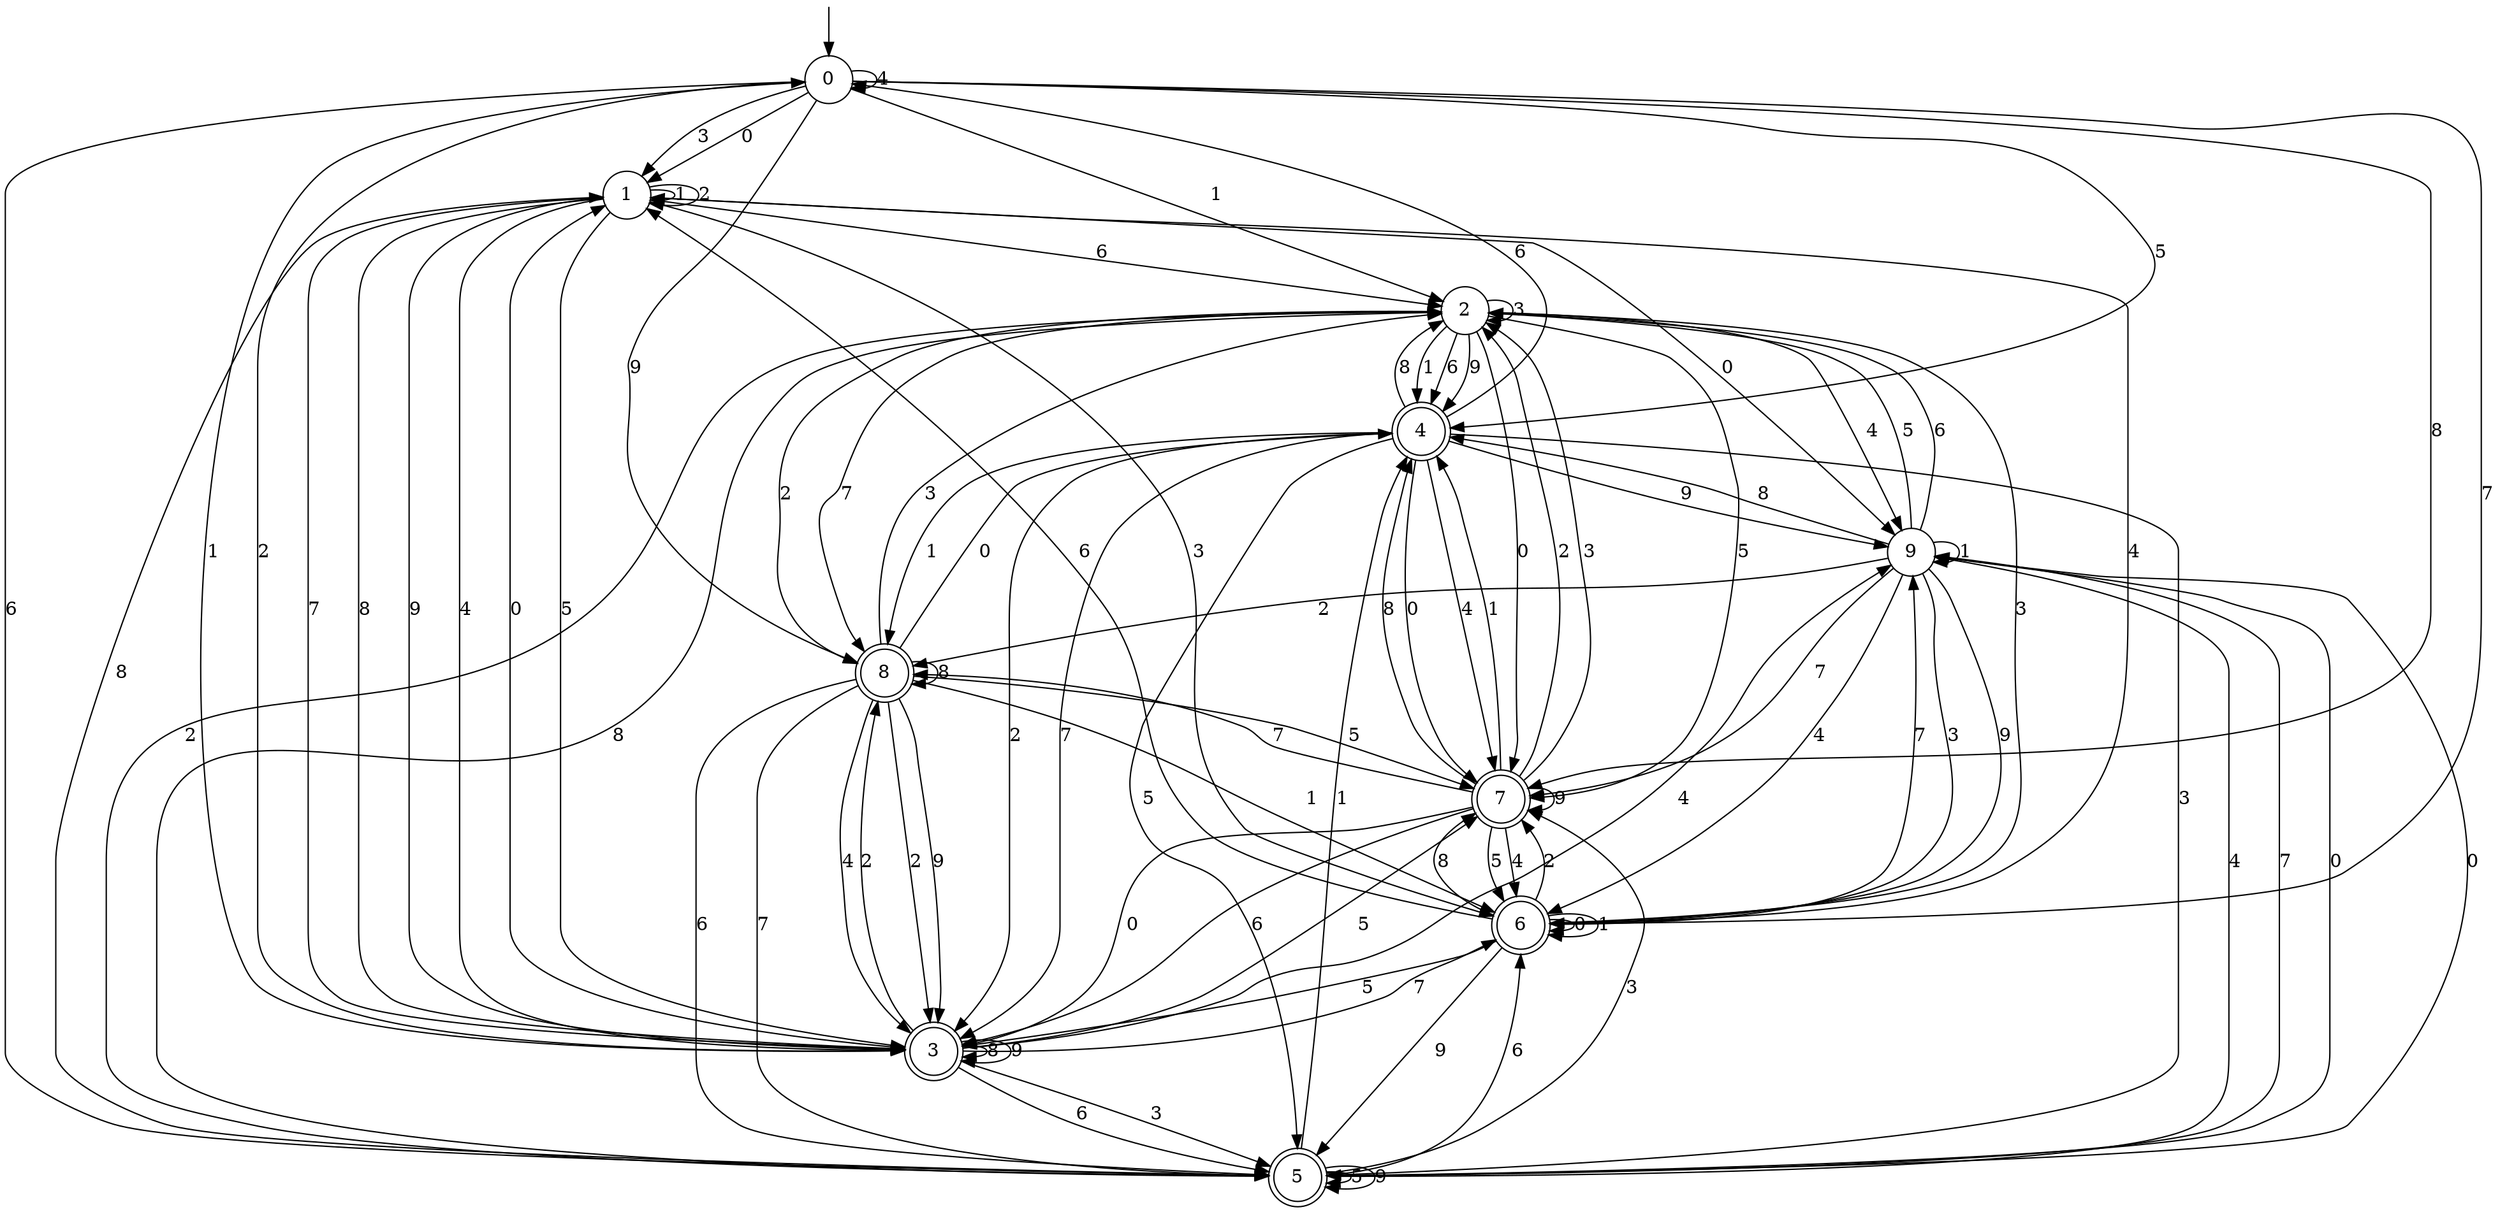 digraph g {

	s0 [shape="circle" label="0"];
	s1 [shape="circle" label="1"];
	s2 [shape="circle" label="2"];
	s3 [shape="doublecircle" label="3"];
	s4 [shape="doublecircle" label="4"];
	s5 [shape="doublecircle" label="5"];
	s6 [shape="doublecircle" label="6"];
	s7 [shape="doublecircle" label="7"];
	s8 [shape="doublecircle" label="8"];
	s9 [shape="circle" label="9"];
	s0 -> s1 [label="0"];
	s0 -> s2 [label="1"];
	s0 -> s3 [label="2"];
	s0 -> s1 [label="3"];
	s0 -> s0 [label="4"];
	s0 -> s4 [label="5"];
	s0 -> s5 [label="6"];
	s0 -> s6 [label="7"];
	s0 -> s7 [label="8"];
	s0 -> s8 [label="9"];
	s1 -> s9 [label="0"];
	s1 -> s1 [label="1"];
	s1 -> s1 [label="2"];
	s1 -> s6 [label="3"];
	s1 -> s3 [label="4"];
	s1 -> s3 [label="5"];
	s1 -> s2 [label="6"];
	s1 -> s3 [label="7"];
	s1 -> s3 [label="8"];
	s1 -> s3 [label="9"];
	s2 -> s7 [label="0"];
	s2 -> s4 [label="1"];
	s2 -> s8 [label="2"];
	s2 -> s2 [label="3"];
	s2 -> s9 [label="4"];
	s2 -> s7 [label="5"];
	s2 -> s4 [label="6"];
	s2 -> s8 [label="7"];
	s2 -> s5 [label="8"];
	s2 -> s4 [label="9"];
	s3 -> s1 [label="0"];
	s3 -> s0 [label="1"];
	s3 -> s8 [label="2"];
	s3 -> s5 [label="3"];
	s3 -> s9 [label="4"];
	s3 -> s7 [label="5"];
	s3 -> s5 [label="6"];
	s3 -> s6 [label="7"];
	s3 -> s3 [label="8"];
	s3 -> s3 [label="9"];
	s4 -> s7 [label="0"];
	s4 -> s8 [label="1"];
	s4 -> s3 [label="2"];
	s4 -> s5 [label="3"];
	s4 -> s7 [label="4"];
	s4 -> s5 [label="5"];
	s4 -> s0 [label="6"];
	s4 -> s3 [label="7"];
	s4 -> s2 [label="8"];
	s4 -> s9 [label="9"];
	s5 -> s9 [label="0"];
	s5 -> s4 [label="1"];
	s5 -> s2 [label="2"];
	s5 -> s7 [label="3"];
	s5 -> s9 [label="4"];
	s5 -> s5 [label="5"];
	s5 -> s6 [label="6"];
	s5 -> s9 [label="7"];
	s5 -> s1 [label="8"];
	s5 -> s5 [label="9"];
	s6 -> s6 [label="0"];
	s6 -> s6 [label="1"];
	s6 -> s7 [label="2"];
	s6 -> s2 [label="3"];
	s6 -> s1 [label="4"];
	s6 -> s3 [label="5"];
	s6 -> s1 [label="6"];
	s6 -> s9 [label="7"];
	s6 -> s7 [label="8"];
	s6 -> s5 [label="9"];
	s7 -> s3 [label="0"];
	s7 -> s4 [label="1"];
	s7 -> s2 [label="2"];
	s7 -> s2 [label="3"];
	s7 -> s6 [label="4"];
	s7 -> s6 [label="5"];
	s7 -> s3 [label="6"];
	s7 -> s8 [label="7"];
	s7 -> s4 [label="8"];
	s7 -> s7 [label="9"];
	s8 -> s4 [label="0"];
	s8 -> s6 [label="1"];
	s8 -> s3 [label="2"];
	s8 -> s2 [label="3"];
	s8 -> s3 [label="4"];
	s8 -> s7 [label="5"];
	s8 -> s5 [label="6"];
	s8 -> s5 [label="7"];
	s8 -> s8 [label="8"];
	s8 -> s3 [label="9"];
	s9 -> s5 [label="0"];
	s9 -> s9 [label="1"];
	s9 -> s8 [label="2"];
	s9 -> s6 [label="3"];
	s9 -> s6 [label="4"];
	s9 -> s2 [label="5"];
	s9 -> s2 [label="6"];
	s9 -> s7 [label="7"];
	s9 -> s4 [label="8"];
	s9 -> s6 [label="9"];

__start0 [label="" shape="none" width="0" height="0"];
__start0 -> s0;

}
